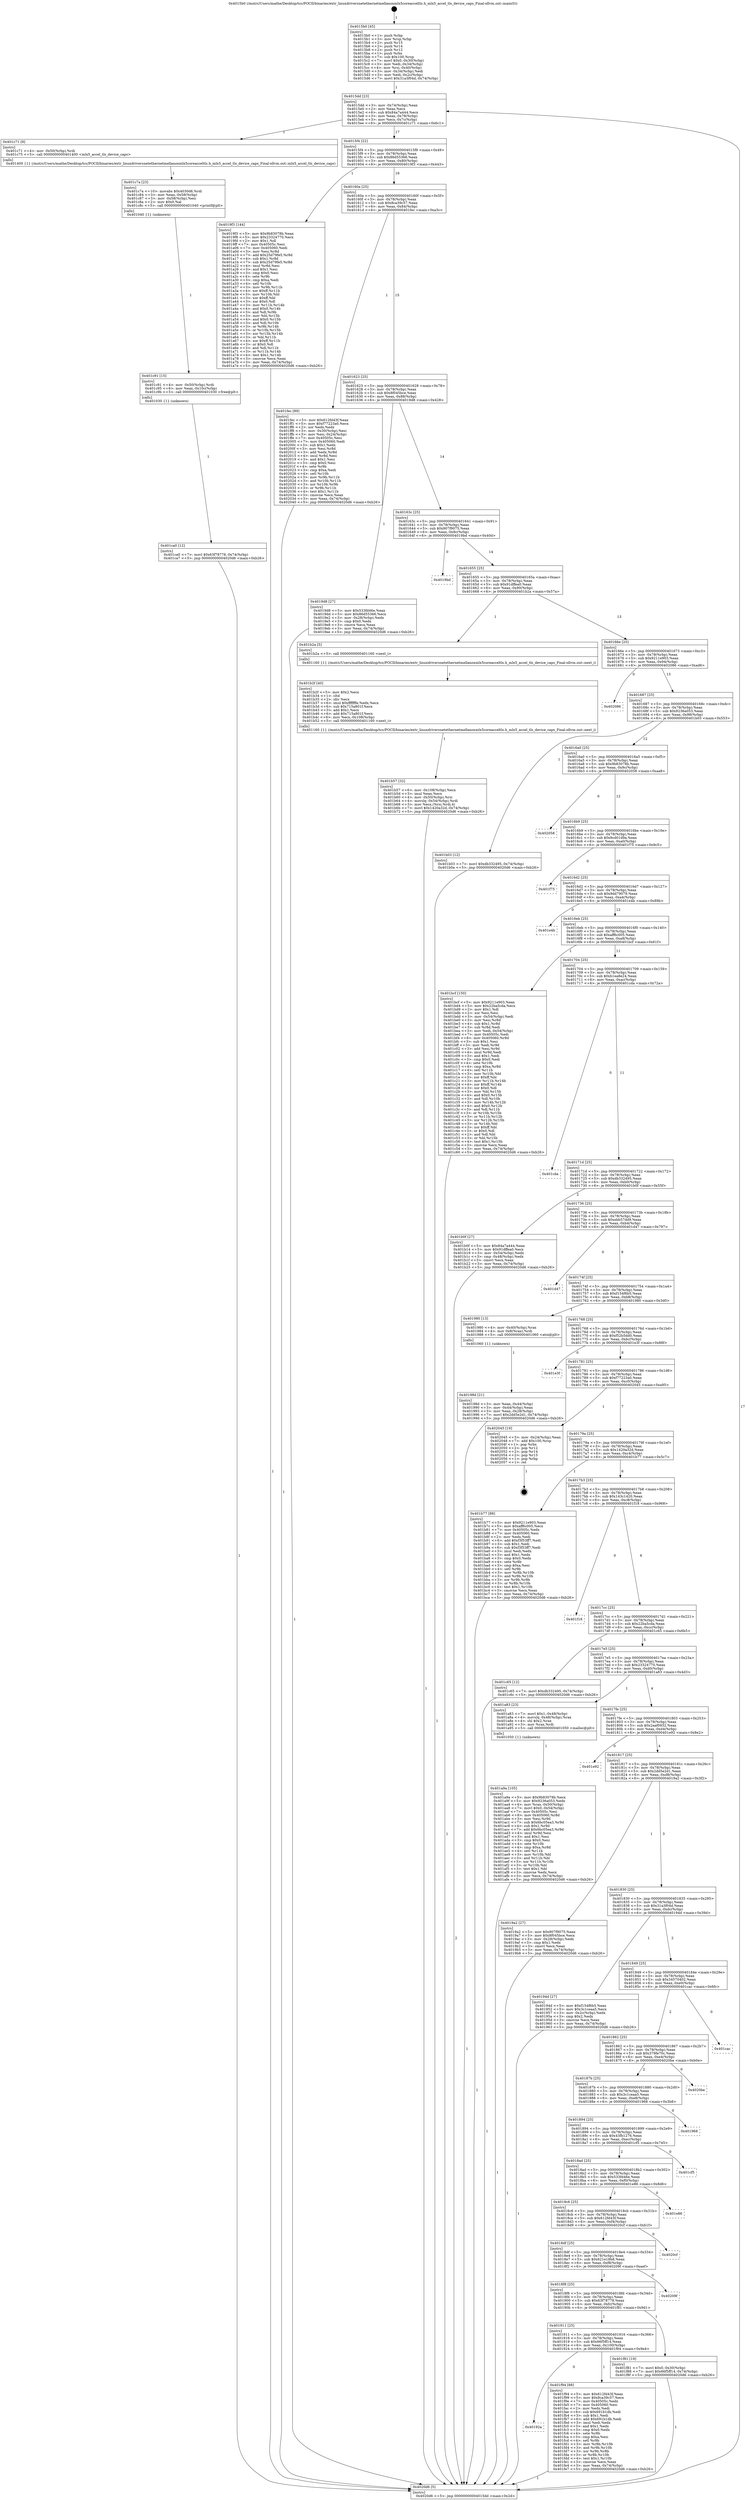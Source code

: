 digraph "0x4015b0" {
  label = "0x4015b0 (/mnt/c/Users/mathe/Desktop/tcc/POCII/binaries/extr_linuxdriversnetethernetmellanoxmlx5coreacceltls.h_mlx5_accel_tls_device_caps_Final-ollvm.out::main(0))"
  labelloc = "t"
  node[shape=record]

  Entry [label="",width=0.3,height=0.3,shape=circle,fillcolor=black,style=filled]
  "0x4015dd" [label="{
     0x4015dd [23]\l
     | [instrs]\l
     &nbsp;&nbsp;0x4015dd \<+3\>: mov -0x74(%rbp),%eax\l
     &nbsp;&nbsp;0x4015e0 \<+2\>: mov %eax,%ecx\l
     &nbsp;&nbsp;0x4015e2 \<+6\>: sub $0x84a7a444,%ecx\l
     &nbsp;&nbsp;0x4015e8 \<+3\>: mov %eax,-0x78(%rbp)\l
     &nbsp;&nbsp;0x4015eb \<+3\>: mov %ecx,-0x7c(%rbp)\l
     &nbsp;&nbsp;0x4015ee \<+6\>: je 0000000000401c71 \<main+0x6c1\>\l
  }"]
  "0x401c71" [label="{
     0x401c71 [9]\l
     | [instrs]\l
     &nbsp;&nbsp;0x401c71 \<+4\>: mov -0x50(%rbp),%rdi\l
     &nbsp;&nbsp;0x401c75 \<+5\>: call 0000000000401400 \<mlx5_accel_tls_device_caps\>\l
     | [calls]\l
     &nbsp;&nbsp;0x401400 \{1\} (/mnt/c/Users/mathe/Desktop/tcc/POCII/binaries/extr_linuxdriversnetethernetmellanoxmlx5coreacceltls.h_mlx5_accel_tls_device_caps_Final-ollvm.out::mlx5_accel_tls_device_caps)\l
  }"]
  "0x4015f4" [label="{
     0x4015f4 [22]\l
     | [instrs]\l
     &nbsp;&nbsp;0x4015f4 \<+5\>: jmp 00000000004015f9 \<main+0x49\>\l
     &nbsp;&nbsp;0x4015f9 \<+3\>: mov -0x78(%rbp),%eax\l
     &nbsp;&nbsp;0x4015fc \<+5\>: sub $0x86d55366,%eax\l
     &nbsp;&nbsp;0x401601 \<+3\>: mov %eax,-0x80(%rbp)\l
     &nbsp;&nbsp;0x401604 \<+6\>: je 00000000004019f3 \<main+0x443\>\l
  }"]
  Exit [label="",width=0.3,height=0.3,shape=circle,fillcolor=black,style=filled,peripheries=2]
  "0x4019f3" [label="{
     0x4019f3 [144]\l
     | [instrs]\l
     &nbsp;&nbsp;0x4019f3 \<+5\>: mov $0x9b83078b,%eax\l
     &nbsp;&nbsp;0x4019f8 \<+5\>: mov $0x23324770,%ecx\l
     &nbsp;&nbsp;0x4019fd \<+2\>: mov $0x1,%dl\l
     &nbsp;&nbsp;0x4019ff \<+7\>: mov 0x40505c,%esi\l
     &nbsp;&nbsp;0x401a06 \<+7\>: mov 0x405060,%edi\l
     &nbsp;&nbsp;0x401a0d \<+3\>: mov %esi,%r8d\l
     &nbsp;&nbsp;0x401a10 \<+7\>: add $0x25d79fe5,%r8d\l
     &nbsp;&nbsp;0x401a17 \<+4\>: sub $0x1,%r8d\l
     &nbsp;&nbsp;0x401a1b \<+7\>: sub $0x25d79fe5,%r8d\l
     &nbsp;&nbsp;0x401a22 \<+4\>: imul %r8d,%esi\l
     &nbsp;&nbsp;0x401a26 \<+3\>: and $0x1,%esi\l
     &nbsp;&nbsp;0x401a29 \<+3\>: cmp $0x0,%esi\l
     &nbsp;&nbsp;0x401a2c \<+4\>: sete %r9b\l
     &nbsp;&nbsp;0x401a30 \<+3\>: cmp $0xa,%edi\l
     &nbsp;&nbsp;0x401a33 \<+4\>: setl %r10b\l
     &nbsp;&nbsp;0x401a37 \<+3\>: mov %r9b,%r11b\l
     &nbsp;&nbsp;0x401a3a \<+4\>: xor $0xff,%r11b\l
     &nbsp;&nbsp;0x401a3e \<+3\>: mov %r10b,%bl\l
     &nbsp;&nbsp;0x401a41 \<+3\>: xor $0xff,%bl\l
     &nbsp;&nbsp;0x401a44 \<+3\>: xor $0x0,%dl\l
     &nbsp;&nbsp;0x401a47 \<+3\>: mov %r11b,%r14b\l
     &nbsp;&nbsp;0x401a4a \<+4\>: and $0x0,%r14b\l
     &nbsp;&nbsp;0x401a4e \<+3\>: and %dl,%r9b\l
     &nbsp;&nbsp;0x401a51 \<+3\>: mov %bl,%r15b\l
     &nbsp;&nbsp;0x401a54 \<+4\>: and $0x0,%r15b\l
     &nbsp;&nbsp;0x401a58 \<+3\>: and %dl,%r10b\l
     &nbsp;&nbsp;0x401a5b \<+3\>: or %r9b,%r14b\l
     &nbsp;&nbsp;0x401a5e \<+3\>: or %r10b,%r15b\l
     &nbsp;&nbsp;0x401a61 \<+3\>: xor %r15b,%r14b\l
     &nbsp;&nbsp;0x401a64 \<+3\>: or %bl,%r11b\l
     &nbsp;&nbsp;0x401a67 \<+4\>: xor $0xff,%r11b\l
     &nbsp;&nbsp;0x401a6b \<+3\>: or $0x0,%dl\l
     &nbsp;&nbsp;0x401a6e \<+3\>: and %dl,%r11b\l
     &nbsp;&nbsp;0x401a71 \<+3\>: or %r11b,%r14b\l
     &nbsp;&nbsp;0x401a74 \<+4\>: test $0x1,%r14b\l
     &nbsp;&nbsp;0x401a78 \<+3\>: cmovne %ecx,%eax\l
     &nbsp;&nbsp;0x401a7b \<+3\>: mov %eax,-0x74(%rbp)\l
     &nbsp;&nbsp;0x401a7e \<+5\>: jmp 00000000004020d6 \<main+0xb26\>\l
  }"]
  "0x40160a" [label="{
     0x40160a [25]\l
     | [instrs]\l
     &nbsp;&nbsp;0x40160a \<+5\>: jmp 000000000040160f \<main+0x5f\>\l
     &nbsp;&nbsp;0x40160f \<+3\>: mov -0x78(%rbp),%eax\l
     &nbsp;&nbsp;0x401612 \<+5\>: sub $0x8ca39c57,%eax\l
     &nbsp;&nbsp;0x401617 \<+6\>: mov %eax,-0x84(%rbp)\l
     &nbsp;&nbsp;0x40161d \<+6\>: je 0000000000401fec \<main+0xa3c\>\l
  }"]
  "0x40192a" [label="{
     0x40192a\l
  }", style=dashed]
  "0x401fec" [label="{
     0x401fec [89]\l
     | [instrs]\l
     &nbsp;&nbsp;0x401fec \<+5\>: mov $0x612fd43f,%eax\l
     &nbsp;&nbsp;0x401ff1 \<+5\>: mov $0xf77223a0,%ecx\l
     &nbsp;&nbsp;0x401ff6 \<+2\>: xor %edx,%edx\l
     &nbsp;&nbsp;0x401ff8 \<+3\>: mov -0x30(%rbp),%esi\l
     &nbsp;&nbsp;0x401ffb \<+3\>: mov %esi,-0x24(%rbp)\l
     &nbsp;&nbsp;0x401ffe \<+7\>: mov 0x40505c,%esi\l
     &nbsp;&nbsp;0x402005 \<+7\>: mov 0x405060,%edi\l
     &nbsp;&nbsp;0x40200c \<+3\>: sub $0x1,%edx\l
     &nbsp;&nbsp;0x40200f \<+3\>: mov %esi,%r8d\l
     &nbsp;&nbsp;0x402012 \<+3\>: add %edx,%r8d\l
     &nbsp;&nbsp;0x402015 \<+4\>: imul %r8d,%esi\l
     &nbsp;&nbsp;0x402019 \<+3\>: and $0x1,%esi\l
     &nbsp;&nbsp;0x40201c \<+3\>: cmp $0x0,%esi\l
     &nbsp;&nbsp;0x40201f \<+4\>: sete %r9b\l
     &nbsp;&nbsp;0x402023 \<+3\>: cmp $0xa,%edi\l
     &nbsp;&nbsp;0x402026 \<+4\>: setl %r10b\l
     &nbsp;&nbsp;0x40202a \<+3\>: mov %r9b,%r11b\l
     &nbsp;&nbsp;0x40202d \<+3\>: and %r10b,%r11b\l
     &nbsp;&nbsp;0x402030 \<+3\>: xor %r10b,%r9b\l
     &nbsp;&nbsp;0x402033 \<+3\>: or %r9b,%r11b\l
     &nbsp;&nbsp;0x402036 \<+4\>: test $0x1,%r11b\l
     &nbsp;&nbsp;0x40203a \<+3\>: cmovne %ecx,%eax\l
     &nbsp;&nbsp;0x40203d \<+3\>: mov %eax,-0x74(%rbp)\l
     &nbsp;&nbsp;0x402040 \<+5\>: jmp 00000000004020d6 \<main+0xb26\>\l
  }"]
  "0x401623" [label="{
     0x401623 [25]\l
     | [instrs]\l
     &nbsp;&nbsp;0x401623 \<+5\>: jmp 0000000000401628 \<main+0x78\>\l
     &nbsp;&nbsp;0x401628 \<+3\>: mov -0x78(%rbp),%eax\l
     &nbsp;&nbsp;0x40162b \<+5\>: sub $0x8f045bce,%eax\l
     &nbsp;&nbsp;0x401630 \<+6\>: mov %eax,-0x88(%rbp)\l
     &nbsp;&nbsp;0x401636 \<+6\>: je 00000000004019d8 \<main+0x428\>\l
  }"]
  "0x401f94" [label="{
     0x401f94 [88]\l
     | [instrs]\l
     &nbsp;&nbsp;0x401f94 \<+5\>: mov $0x612fd43f,%eax\l
     &nbsp;&nbsp;0x401f99 \<+5\>: mov $0x8ca39c57,%ecx\l
     &nbsp;&nbsp;0x401f9e \<+7\>: mov 0x40505c,%edx\l
     &nbsp;&nbsp;0x401fa5 \<+7\>: mov 0x405060,%esi\l
     &nbsp;&nbsp;0x401fac \<+2\>: mov %edx,%edi\l
     &nbsp;&nbsp;0x401fae \<+6\>: sub $0x691b1db,%edi\l
     &nbsp;&nbsp;0x401fb4 \<+3\>: sub $0x1,%edi\l
     &nbsp;&nbsp;0x401fb7 \<+6\>: add $0x691b1db,%edi\l
     &nbsp;&nbsp;0x401fbd \<+3\>: imul %edi,%edx\l
     &nbsp;&nbsp;0x401fc0 \<+3\>: and $0x1,%edx\l
     &nbsp;&nbsp;0x401fc3 \<+3\>: cmp $0x0,%edx\l
     &nbsp;&nbsp;0x401fc6 \<+4\>: sete %r8b\l
     &nbsp;&nbsp;0x401fca \<+3\>: cmp $0xa,%esi\l
     &nbsp;&nbsp;0x401fcd \<+4\>: setl %r9b\l
     &nbsp;&nbsp;0x401fd1 \<+3\>: mov %r8b,%r10b\l
     &nbsp;&nbsp;0x401fd4 \<+3\>: and %r9b,%r10b\l
     &nbsp;&nbsp;0x401fd7 \<+3\>: xor %r9b,%r8b\l
     &nbsp;&nbsp;0x401fda \<+3\>: or %r8b,%r10b\l
     &nbsp;&nbsp;0x401fdd \<+4\>: test $0x1,%r10b\l
     &nbsp;&nbsp;0x401fe1 \<+3\>: cmovne %ecx,%eax\l
     &nbsp;&nbsp;0x401fe4 \<+3\>: mov %eax,-0x74(%rbp)\l
     &nbsp;&nbsp;0x401fe7 \<+5\>: jmp 00000000004020d6 \<main+0xb26\>\l
  }"]
  "0x4019d8" [label="{
     0x4019d8 [27]\l
     | [instrs]\l
     &nbsp;&nbsp;0x4019d8 \<+5\>: mov $0x533fd46e,%eax\l
     &nbsp;&nbsp;0x4019dd \<+5\>: mov $0x86d55366,%ecx\l
     &nbsp;&nbsp;0x4019e2 \<+3\>: mov -0x28(%rbp),%edx\l
     &nbsp;&nbsp;0x4019e5 \<+3\>: cmp $0x0,%edx\l
     &nbsp;&nbsp;0x4019e8 \<+3\>: cmove %ecx,%eax\l
     &nbsp;&nbsp;0x4019eb \<+3\>: mov %eax,-0x74(%rbp)\l
     &nbsp;&nbsp;0x4019ee \<+5\>: jmp 00000000004020d6 \<main+0xb26\>\l
  }"]
  "0x40163c" [label="{
     0x40163c [25]\l
     | [instrs]\l
     &nbsp;&nbsp;0x40163c \<+5\>: jmp 0000000000401641 \<main+0x91\>\l
     &nbsp;&nbsp;0x401641 \<+3\>: mov -0x78(%rbp),%eax\l
     &nbsp;&nbsp;0x401644 \<+5\>: sub $0x907f9075,%eax\l
     &nbsp;&nbsp;0x401649 \<+6\>: mov %eax,-0x8c(%rbp)\l
     &nbsp;&nbsp;0x40164f \<+6\>: je 00000000004019bd \<main+0x40d\>\l
  }"]
  "0x401911" [label="{
     0x401911 [25]\l
     | [instrs]\l
     &nbsp;&nbsp;0x401911 \<+5\>: jmp 0000000000401916 \<main+0x366\>\l
     &nbsp;&nbsp;0x401916 \<+3\>: mov -0x78(%rbp),%eax\l
     &nbsp;&nbsp;0x401919 \<+5\>: sub $0x66f5ff14,%eax\l
     &nbsp;&nbsp;0x40191e \<+6\>: mov %eax,-0x100(%rbp)\l
     &nbsp;&nbsp;0x401924 \<+6\>: je 0000000000401f94 \<main+0x9e4\>\l
  }"]
  "0x4019bd" [label="{
     0x4019bd\l
  }", style=dashed]
  "0x401655" [label="{
     0x401655 [25]\l
     | [instrs]\l
     &nbsp;&nbsp;0x401655 \<+5\>: jmp 000000000040165a \<main+0xaa\>\l
     &nbsp;&nbsp;0x40165a \<+3\>: mov -0x78(%rbp),%eax\l
     &nbsp;&nbsp;0x40165d \<+5\>: sub $0x91dffea0,%eax\l
     &nbsp;&nbsp;0x401662 \<+6\>: mov %eax,-0x90(%rbp)\l
     &nbsp;&nbsp;0x401668 \<+6\>: je 0000000000401b2a \<main+0x57a\>\l
  }"]
  "0x401f81" [label="{
     0x401f81 [19]\l
     | [instrs]\l
     &nbsp;&nbsp;0x401f81 \<+7\>: movl $0x0,-0x30(%rbp)\l
     &nbsp;&nbsp;0x401f88 \<+7\>: movl $0x66f5ff14,-0x74(%rbp)\l
     &nbsp;&nbsp;0x401f8f \<+5\>: jmp 00000000004020d6 \<main+0xb26\>\l
  }"]
  "0x401b2a" [label="{
     0x401b2a [5]\l
     | [instrs]\l
     &nbsp;&nbsp;0x401b2a \<+5\>: call 0000000000401160 \<next_i\>\l
     | [calls]\l
     &nbsp;&nbsp;0x401160 \{1\} (/mnt/c/Users/mathe/Desktop/tcc/POCII/binaries/extr_linuxdriversnetethernetmellanoxmlx5coreacceltls.h_mlx5_accel_tls_device_caps_Final-ollvm.out::next_i)\l
  }"]
  "0x40166e" [label="{
     0x40166e [25]\l
     | [instrs]\l
     &nbsp;&nbsp;0x40166e \<+5\>: jmp 0000000000401673 \<main+0xc3\>\l
     &nbsp;&nbsp;0x401673 \<+3\>: mov -0x78(%rbp),%eax\l
     &nbsp;&nbsp;0x401676 \<+5\>: sub $0x9211e903,%eax\l
     &nbsp;&nbsp;0x40167b \<+6\>: mov %eax,-0x94(%rbp)\l
     &nbsp;&nbsp;0x401681 \<+6\>: je 0000000000402086 \<main+0xad6\>\l
  }"]
  "0x4018f8" [label="{
     0x4018f8 [25]\l
     | [instrs]\l
     &nbsp;&nbsp;0x4018f8 \<+5\>: jmp 00000000004018fd \<main+0x34d\>\l
     &nbsp;&nbsp;0x4018fd \<+3\>: mov -0x78(%rbp),%eax\l
     &nbsp;&nbsp;0x401900 \<+5\>: sub $0x63f78778,%eax\l
     &nbsp;&nbsp;0x401905 \<+6\>: mov %eax,-0xfc(%rbp)\l
     &nbsp;&nbsp;0x40190b \<+6\>: je 0000000000401f81 \<main+0x9d1\>\l
  }"]
  "0x402086" [label="{
     0x402086\l
  }", style=dashed]
  "0x401687" [label="{
     0x401687 [25]\l
     | [instrs]\l
     &nbsp;&nbsp;0x401687 \<+5\>: jmp 000000000040168c \<main+0xdc\>\l
     &nbsp;&nbsp;0x40168c \<+3\>: mov -0x78(%rbp),%eax\l
     &nbsp;&nbsp;0x40168f \<+5\>: sub $0x9236a053,%eax\l
     &nbsp;&nbsp;0x401694 \<+6\>: mov %eax,-0x98(%rbp)\l
     &nbsp;&nbsp;0x40169a \<+6\>: je 0000000000401b03 \<main+0x553\>\l
  }"]
  "0x40209f" [label="{
     0x40209f\l
  }", style=dashed]
  "0x401b03" [label="{
     0x401b03 [12]\l
     | [instrs]\l
     &nbsp;&nbsp;0x401b03 \<+7\>: movl $0xdb332495,-0x74(%rbp)\l
     &nbsp;&nbsp;0x401b0a \<+5\>: jmp 00000000004020d6 \<main+0xb26\>\l
  }"]
  "0x4016a0" [label="{
     0x4016a0 [25]\l
     | [instrs]\l
     &nbsp;&nbsp;0x4016a0 \<+5\>: jmp 00000000004016a5 \<main+0xf5\>\l
     &nbsp;&nbsp;0x4016a5 \<+3\>: mov -0x78(%rbp),%eax\l
     &nbsp;&nbsp;0x4016a8 \<+5\>: sub $0x9b83078b,%eax\l
     &nbsp;&nbsp;0x4016ad \<+6\>: mov %eax,-0x9c(%rbp)\l
     &nbsp;&nbsp;0x4016b3 \<+6\>: je 0000000000402058 \<main+0xaa8\>\l
  }"]
  "0x4018df" [label="{
     0x4018df [25]\l
     | [instrs]\l
     &nbsp;&nbsp;0x4018df \<+5\>: jmp 00000000004018e4 \<main+0x334\>\l
     &nbsp;&nbsp;0x4018e4 \<+3\>: mov -0x78(%rbp),%eax\l
     &nbsp;&nbsp;0x4018e7 \<+5\>: sub $0x621e18b8,%eax\l
     &nbsp;&nbsp;0x4018ec \<+6\>: mov %eax,-0xf8(%rbp)\l
     &nbsp;&nbsp;0x4018f2 \<+6\>: je 000000000040209f \<main+0xaef\>\l
  }"]
  "0x402058" [label="{
     0x402058\l
  }", style=dashed]
  "0x4016b9" [label="{
     0x4016b9 [25]\l
     | [instrs]\l
     &nbsp;&nbsp;0x4016b9 \<+5\>: jmp 00000000004016be \<main+0x10e\>\l
     &nbsp;&nbsp;0x4016be \<+3\>: mov -0x78(%rbp),%eax\l
     &nbsp;&nbsp;0x4016c1 \<+5\>: sub $0x9cd01d9a,%eax\l
     &nbsp;&nbsp;0x4016c6 \<+6\>: mov %eax,-0xa0(%rbp)\l
     &nbsp;&nbsp;0x4016cc \<+6\>: je 0000000000401f75 \<main+0x9c5\>\l
  }"]
  "0x4020cf" [label="{
     0x4020cf\l
  }", style=dashed]
  "0x401f75" [label="{
     0x401f75\l
  }", style=dashed]
  "0x4016d2" [label="{
     0x4016d2 [25]\l
     | [instrs]\l
     &nbsp;&nbsp;0x4016d2 \<+5\>: jmp 00000000004016d7 \<main+0x127\>\l
     &nbsp;&nbsp;0x4016d7 \<+3\>: mov -0x78(%rbp),%eax\l
     &nbsp;&nbsp;0x4016da \<+5\>: sub $0x9dd79079,%eax\l
     &nbsp;&nbsp;0x4016df \<+6\>: mov %eax,-0xa4(%rbp)\l
     &nbsp;&nbsp;0x4016e5 \<+6\>: je 0000000000401e4b \<main+0x89b\>\l
  }"]
  "0x4018c6" [label="{
     0x4018c6 [25]\l
     | [instrs]\l
     &nbsp;&nbsp;0x4018c6 \<+5\>: jmp 00000000004018cb \<main+0x31b\>\l
     &nbsp;&nbsp;0x4018cb \<+3\>: mov -0x78(%rbp),%eax\l
     &nbsp;&nbsp;0x4018ce \<+5\>: sub $0x612fd43f,%eax\l
     &nbsp;&nbsp;0x4018d3 \<+6\>: mov %eax,-0xf4(%rbp)\l
     &nbsp;&nbsp;0x4018d9 \<+6\>: je 00000000004020cf \<main+0xb1f\>\l
  }"]
  "0x401e4b" [label="{
     0x401e4b\l
  }", style=dashed]
  "0x4016eb" [label="{
     0x4016eb [25]\l
     | [instrs]\l
     &nbsp;&nbsp;0x4016eb \<+5\>: jmp 00000000004016f0 \<main+0x140\>\l
     &nbsp;&nbsp;0x4016f0 \<+3\>: mov -0x78(%rbp),%eax\l
     &nbsp;&nbsp;0x4016f3 \<+5\>: sub $0xaff6c005,%eax\l
     &nbsp;&nbsp;0x4016f8 \<+6\>: mov %eax,-0xa8(%rbp)\l
     &nbsp;&nbsp;0x4016fe \<+6\>: je 0000000000401bcf \<main+0x61f\>\l
  }"]
  "0x401e86" [label="{
     0x401e86\l
  }", style=dashed]
  "0x401bcf" [label="{
     0x401bcf [150]\l
     | [instrs]\l
     &nbsp;&nbsp;0x401bcf \<+5\>: mov $0x9211e903,%eax\l
     &nbsp;&nbsp;0x401bd4 \<+5\>: mov $0x22ba5cda,%ecx\l
     &nbsp;&nbsp;0x401bd9 \<+2\>: mov $0x1,%dl\l
     &nbsp;&nbsp;0x401bdb \<+2\>: xor %esi,%esi\l
     &nbsp;&nbsp;0x401bdd \<+3\>: mov -0x54(%rbp),%edi\l
     &nbsp;&nbsp;0x401be0 \<+3\>: mov %esi,%r8d\l
     &nbsp;&nbsp;0x401be3 \<+4\>: sub $0x1,%r8d\l
     &nbsp;&nbsp;0x401be7 \<+3\>: sub %r8d,%edi\l
     &nbsp;&nbsp;0x401bea \<+3\>: mov %edi,-0x54(%rbp)\l
     &nbsp;&nbsp;0x401bed \<+7\>: mov 0x40505c,%edi\l
     &nbsp;&nbsp;0x401bf4 \<+8\>: mov 0x405060,%r8d\l
     &nbsp;&nbsp;0x401bfc \<+3\>: sub $0x1,%esi\l
     &nbsp;&nbsp;0x401bff \<+3\>: mov %edi,%r9d\l
     &nbsp;&nbsp;0x401c02 \<+3\>: add %esi,%r9d\l
     &nbsp;&nbsp;0x401c05 \<+4\>: imul %r9d,%edi\l
     &nbsp;&nbsp;0x401c09 \<+3\>: and $0x1,%edi\l
     &nbsp;&nbsp;0x401c0c \<+3\>: cmp $0x0,%edi\l
     &nbsp;&nbsp;0x401c0f \<+4\>: sete %r10b\l
     &nbsp;&nbsp;0x401c13 \<+4\>: cmp $0xa,%r8d\l
     &nbsp;&nbsp;0x401c17 \<+4\>: setl %r11b\l
     &nbsp;&nbsp;0x401c1b \<+3\>: mov %r10b,%bl\l
     &nbsp;&nbsp;0x401c1e \<+3\>: xor $0xff,%bl\l
     &nbsp;&nbsp;0x401c21 \<+3\>: mov %r11b,%r14b\l
     &nbsp;&nbsp;0x401c24 \<+4\>: xor $0xff,%r14b\l
     &nbsp;&nbsp;0x401c28 \<+3\>: xor $0x0,%dl\l
     &nbsp;&nbsp;0x401c2b \<+3\>: mov %bl,%r15b\l
     &nbsp;&nbsp;0x401c2e \<+4\>: and $0x0,%r15b\l
     &nbsp;&nbsp;0x401c32 \<+3\>: and %dl,%r10b\l
     &nbsp;&nbsp;0x401c35 \<+3\>: mov %r14b,%r12b\l
     &nbsp;&nbsp;0x401c38 \<+4\>: and $0x0,%r12b\l
     &nbsp;&nbsp;0x401c3c \<+3\>: and %dl,%r11b\l
     &nbsp;&nbsp;0x401c3f \<+3\>: or %r10b,%r15b\l
     &nbsp;&nbsp;0x401c42 \<+3\>: or %r11b,%r12b\l
     &nbsp;&nbsp;0x401c45 \<+3\>: xor %r12b,%r15b\l
     &nbsp;&nbsp;0x401c48 \<+3\>: or %r14b,%bl\l
     &nbsp;&nbsp;0x401c4b \<+3\>: xor $0xff,%bl\l
     &nbsp;&nbsp;0x401c4e \<+3\>: or $0x0,%dl\l
     &nbsp;&nbsp;0x401c51 \<+2\>: and %dl,%bl\l
     &nbsp;&nbsp;0x401c53 \<+3\>: or %bl,%r15b\l
     &nbsp;&nbsp;0x401c56 \<+4\>: test $0x1,%r15b\l
     &nbsp;&nbsp;0x401c5a \<+3\>: cmovne %ecx,%eax\l
     &nbsp;&nbsp;0x401c5d \<+3\>: mov %eax,-0x74(%rbp)\l
     &nbsp;&nbsp;0x401c60 \<+5\>: jmp 00000000004020d6 \<main+0xb26\>\l
  }"]
  "0x401704" [label="{
     0x401704 [25]\l
     | [instrs]\l
     &nbsp;&nbsp;0x401704 \<+5\>: jmp 0000000000401709 \<main+0x159\>\l
     &nbsp;&nbsp;0x401709 \<+3\>: mov -0x78(%rbp),%eax\l
     &nbsp;&nbsp;0x40170c \<+5\>: sub $0xb1ea8e24,%eax\l
     &nbsp;&nbsp;0x401711 \<+6\>: mov %eax,-0xac(%rbp)\l
     &nbsp;&nbsp;0x401717 \<+6\>: je 0000000000401cda \<main+0x72a\>\l
  }"]
  "0x4018ad" [label="{
     0x4018ad [25]\l
     | [instrs]\l
     &nbsp;&nbsp;0x4018ad \<+5\>: jmp 00000000004018b2 \<main+0x302\>\l
     &nbsp;&nbsp;0x4018b2 \<+3\>: mov -0x78(%rbp),%eax\l
     &nbsp;&nbsp;0x4018b5 \<+5\>: sub $0x533fd46e,%eax\l
     &nbsp;&nbsp;0x4018ba \<+6\>: mov %eax,-0xf0(%rbp)\l
     &nbsp;&nbsp;0x4018c0 \<+6\>: je 0000000000401e86 \<main+0x8d6\>\l
  }"]
  "0x401cda" [label="{
     0x401cda\l
  }", style=dashed]
  "0x40171d" [label="{
     0x40171d [25]\l
     | [instrs]\l
     &nbsp;&nbsp;0x40171d \<+5\>: jmp 0000000000401722 \<main+0x172\>\l
     &nbsp;&nbsp;0x401722 \<+3\>: mov -0x78(%rbp),%eax\l
     &nbsp;&nbsp;0x401725 \<+5\>: sub $0xdb332495,%eax\l
     &nbsp;&nbsp;0x40172a \<+6\>: mov %eax,-0xb0(%rbp)\l
     &nbsp;&nbsp;0x401730 \<+6\>: je 0000000000401b0f \<main+0x55f\>\l
  }"]
  "0x401cf5" [label="{
     0x401cf5\l
  }", style=dashed]
  "0x401b0f" [label="{
     0x401b0f [27]\l
     | [instrs]\l
     &nbsp;&nbsp;0x401b0f \<+5\>: mov $0x84a7a444,%eax\l
     &nbsp;&nbsp;0x401b14 \<+5\>: mov $0x91dffea0,%ecx\l
     &nbsp;&nbsp;0x401b19 \<+3\>: mov -0x54(%rbp),%edx\l
     &nbsp;&nbsp;0x401b1c \<+3\>: cmp -0x48(%rbp),%edx\l
     &nbsp;&nbsp;0x401b1f \<+3\>: cmovl %ecx,%eax\l
     &nbsp;&nbsp;0x401b22 \<+3\>: mov %eax,-0x74(%rbp)\l
     &nbsp;&nbsp;0x401b25 \<+5\>: jmp 00000000004020d6 \<main+0xb26\>\l
  }"]
  "0x401736" [label="{
     0x401736 [25]\l
     | [instrs]\l
     &nbsp;&nbsp;0x401736 \<+5\>: jmp 000000000040173b \<main+0x18b\>\l
     &nbsp;&nbsp;0x40173b \<+3\>: mov -0x78(%rbp),%eax\l
     &nbsp;&nbsp;0x40173e \<+5\>: sub $0xebb57dd9,%eax\l
     &nbsp;&nbsp;0x401743 \<+6\>: mov %eax,-0xb4(%rbp)\l
     &nbsp;&nbsp;0x401749 \<+6\>: je 0000000000401d47 \<main+0x797\>\l
  }"]
  "0x401894" [label="{
     0x401894 [25]\l
     | [instrs]\l
     &nbsp;&nbsp;0x401894 \<+5\>: jmp 0000000000401899 \<main+0x2e9\>\l
     &nbsp;&nbsp;0x401899 \<+3\>: mov -0x78(%rbp),%eax\l
     &nbsp;&nbsp;0x40189c \<+5\>: sub $0x43fb1276,%eax\l
     &nbsp;&nbsp;0x4018a1 \<+6\>: mov %eax,-0xec(%rbp)\l
     &nbsp;&nbsp;0x4018a7 \<+6\>: je 0000000000401cf5 \<main+0x745\>\l
  }"]
  "0x401d47" [label="{
     0x401d47\l
  }", style=dashed]
  "0x40174f" [label="{
     0x40174f [25]\l
     | [instrs]\l
     &nbsp;&nbsp;0x40174f \<+5\>: jmp 0000000000401754 \<main+0x1a4\>\l
     &nbsp;&nbsp;0x401754 \<+3\>: mov -0x78(%rbp),%eax\l
     &nbsp;&nbsp;0x401757 \<+5\>: sub $0xf154f6b5,%eax\l
     &nbsp;&nbsp;0x40175c \<+6\>: mov %eax,-0xb8(%rbp)\l
     &nbsp;&nbsp;0x401762 \<+6\>: je 0000000000401980 \<main+0x3d0\>\l
  }"]
  "0x401968" [label="{
     0x401968\l
  }", style=dashed]
  "0x401980" [label="{
     0x401980 [13]\l
     | [instrs]\l
     &nbsp;&nbsp;0x401980 \<+4\>: mov -0x40(%rbp),%rax\l
     &nbsp;&nbsp;0x401984 \<+4\>: mov 0x8(%rax),%rdi\l
     &nbsp;&nbsp;0x401988 \<+5\>: call 0000000000401060 \<atoi@plt\>\l
     | [calls]\l
     &nbsp;&nbsp;0x401060 \{1\} (unknown)\l
  }"]
  "0x401768" [label="{
     0x401768 [25]\l
     | [instrs]\l
     &nbsp;&nbsp;0x401768 \<+5\>: jmp 000000000040176d \<main+0x1bd\>\l
     &nbsp;&nbsp;0x40176d \<+3\>: mov -0x78(%rbp),%eax\l
     &nbsp;&nbsp;0x401770 \<+5\>: sub $0xf52b5dd0,%eax\l
     &nbsp;&nbsp;0x401775 \<+6\>: mov %eax,-0xbc(%rbp)\l
     &nbsp;&nbsp;0x40177b \<+6\>: je 0000000000401e3f \<main+0x88f\>\l
  }"]
  "0x40187b" [label="{
     0x40187b [25]\l
     | [instrs]\l
     &nbsp;&nbsp;0x40187b \<+5\>: jmp 0000000000401880 \<main+0x2d0\>\l
     &nbsp;&nbsp;0x401880 \<+3\>: mov -0x78(%rbp),%eax\l
     &nbsp;&nbsp;0x401883 \<+5\>: sub $0x3c1ceaa5,%eax\l
     &nbsp;&nbsp;0x401888 \<+6\>: mov %eax,-0xe8(%rbp)\l
     &nbsp;&nbsp;0x40188e \<+6\>: je 0000000000401968 \<main+0x3b8\>\l
  }"]
  "0x401e3f" [label="{
     0x401e3f\l
  }", style=dashed]
  "0x401781" [label="{
     0x401781 [25]\l
     | [instrs]\l
     &nbsp;&nbsp;0x401781 \<+5\>: jmp 0000000000401786 \<main+0x1d6\>\l
     &nbsp;&nbsp;0x401786 \<+3\>: mov -0x78(%rbp),%eax\l
     &nbsp;&nbsp;0x401789 \<+5\>: sub $0xf77223a0,%eax\l
     &nbsp;&nbsp;0x40178e \<+6\>: mov %eax,-0xc0(%rbp)\l
     &nbsp;&nbsp;0x401794 \<+6\>: je 0000000000402045 \<main+0xa95\>\l
  }"]
  "0x4020be" [label="{
     0x4020be\l
  }", style=dashed]
  "0x402045" [label="{
     0x402045 [19]\l
     | [instrs]\l
     &nbsp;&nbsp;0x402045 \<+3\>: mov -0x24(%rbp),%eax\l
     &nbsp;&nbsp;0x402048 \<+7\>: add $0x100,%rsp\l
     &nbsp;&nbsp;0x40204f \<+1\>: pop %rbx\l
     &nbsp;&nbsp;0x402050 \<+2\>: pop %r12\l
     &nbsp;&nbsp;0x402052 \<+2\>: pop %r14\l
     &nbsp;&nbsp;0x402054 \<+2\>: pop %r15\l
     &nbsp;&nbsp;0x402056 \<+1\>: pop %rbp\l
     &nbsp;&nbsp;0x402057 \<+1\>: ret\l
  }"]
  "0x40179a" [label="{
     0x40179a [25]\l
     | [instrs]\l
     &nbsp;&nbsp;0x40179a \<+5\>: jmp 000000000040179f \<main+0x1ef\>\l
     &nbsp;&nbsp;0x40179f \<+3\>: mov -0x78(%rbp),%eax\l
     &nbsp;&nbsp;0x4017a2 \<+5\>: sub $0x1420a32d,%eax\l
     &nbsp;&nbsp;0x4017a7 \<+6\>: mov %eax,-0xc4(%rbp)\l
     &nbsp;&nbsp;0x4017ad \<+6\>: je 0000000000401b77 \<main+0x5c7\>\l
  }"]
  "0x401862" [label="{
     0x401862 [25]\l
     | [instrs]\l
     &nbsp;&nbsp;0x401862 \<+5\>: jmp 0000000000401867 \<main+0x2b7\>\l
     &nbsp;&nbsp;0x401867 \<+3\>: mov -0x78(%rbp),%eax\l
     &nbsp;&nbsp;0x40186a \<+5\>: sub $0x379fe70c,%eax\l
     &nbsp;&nbsp;0x40186f \<+6\>: mov %eax,-0xe4(%rbp)\l
     &nbsp;&nbsp;0x401875 \<+6\>: je 00000000004020be \<main+0xb0e\>\l
  }"]
  "0x401b77" [label="{
     0x401b77 [88]\l
     | [instrs]\l
     &nbsp;&nbsp;0x401b77 \<+5\>: mov $0x9211e903,%eax\l
     &nbsp;&nbsp;0x401b7c \<+5\>: mov $0xaff6c005,%ecx\l
     &nbsp;&nbsp;0x401b81 \<+7\>: mov 0x40505c,%edx\l
     &nbsp;&nbsp;0x401b88 \<+7\>: mov 0x405060,%esi\l
     &nbsp;&nbsp;0x401b8f \<+2\>: mov %edx,%edi\l
     &nbsp;&nbsp;0x401b91 \<+6\>: add $0xf3f53ff7,%edi\l
     &nbsp;&nbsp;0x401b97 \<+3\>: sub $0x1,%edi\l
     &nbsp;&nbsp;0x401b9a \<+6\>: sub $0xf3f53ff7,%edi\l
     &nbsp;&nbsp;0x401ba0 \<+3\>: imul %edi,%edx\l
     &nbsp;&nbsp;0x401ba3 \<+3\>: and $0x1,%edx\l
     &nbsp;&nbsp;0x401ba6 \<+3\>: cmp $0x0,%edx\l
     &nbsp;&nbsp;0x401ba9 \<+4\>: sete %r8b\l
     &nbsp;&nbsp;0x401bad \<+3\>: cmp $0xa,%esi\l
     &nbsp;&nbsp;0x401bb0 \<+4\>: setl %r9b\l
     &nbsp;&nbsp;0x401bb4 \<+3\>: mov %r8b,%r10b\l
     &nbsp;&nbsp;0x401bb7 \<+3\>: and %r9b,%r10b\l
     &nbsp;&nbsp;0x401bba \<+3\>: xor %r9b,%r8b\l
     &nbsp;&nbsp;0x401bbd \<+3\>: or %r8b,%r10b\l
     &nbsp;&nbsp;0x401bc0 \<+4\>: test $0x1,%r10b\l
     &nbsp;&nbsp;0x401bc4 \<+3\>: cmovne %ecx,%eax\l
     &nbsp;&nbsp;0x401bc7 \<+3\>: mov %eax,-0x74(%rbp)\l
     &nbsp;&nbsp;0x401bca \<+5\>: jmp 00000000004020d6 \<main+0xb26\>\l
  }"]
  "0x4017b3" [label="{
     0x4017b3 [25]\l
     | [instrs]\l
     &nbsp;&nbsp;0x4017b3 \<+5\>: jmp 00000000004017b8 \<main+0x208\>\l
     &nbsp;&nbsp;0x4017b8 \<+3\>: mov -0x78(%rbp),%eax\l
     &nbsp;&nbsp;0x4017bb \<+5\>: sub $0x143c1420,%eax\l
     &nbsp;&nbsp;0x4017c0 \<+6\>: mov %eax,-0xc8(%rbp)\l
     &nbsp;&nbsp;0x4017c6 \<+6\>: je 0000000000401f18 \<main+0x968\>\l
  }"]
  "0x401cac" [label="{
     0x401cac\l
  }", style=dashed]
  "0x401f18" [label="{
     0x401f18\l
  }", style=dashed]
  "0x4017cc" [label="{
     0x4017cc [25]\l
     | [instrs]\l
     &nbsp;&nbsp;0x4017cc \<+5\>: jmp 00000000004017d1 \<main+0x221\>\l
     &nbsp;&nbsp;0x4017d1 \<+3\>: mov -0x78(%rbp),%eax\l
     &nbsp;&nbsp;0x4017d4 \<+5\>: sub $0x22ba5cda,%eax\l
     &nbsp;&nbsp;0x4017d9 \<+6\>: mov %eax,-0xcc(%rbp)\l
     &nbsp;&nbsp;0x4017df \<+6\>: je 0000000000401c65 \<main+0x6b5\>\l
  }"]
  "0x401ca0" [label="{
     0x401ca0 [12]\l
     | [instrs]\l
     &nbsp;&nbsp;0x401ca0 \<+7\>: movl $0x63f78778,-0x74(%rbp)\l
     &nbsp;&nbsp;0x401ca7 \<+5\>: jmp 00000000004020d6 \<main+0xb26\>\l
  }"]
  "0x401c65" [label="{
     0x401c65 [12]\l
     | [instrs]\l
     &nbsp;&nbsp;0x401c65 \<+7\>: movl $0xdb332495,-0x74(%rbp)\l
     &nbsp;&nbsp;0x401c6c \<+5\>: jmp 00000000004020d6 \<main+0xb26\>\l
  }"]
  "0x4017e5" [label="{
     0x4017e5 [25]\l
     | [instrs]\l
     &nbsp;&nbsp;0x4017e5 \<+5\>: jmp 00000000004017ea \<main+0x23a\>\l
     &nbsp;&nbsp;0x4017ea \<+3\>: mov -0x78(%rbp),%eax\l
     &nbsp;&nbsp;0x4017ed \<+5\>: sub $0x23324770,%eax\l
     &nbsp;&nbsp;0x4017f2 \<+6\>: mov %eax,-0xd0(%rbp)\l
     &nbsp;&nbsp;0x4017f8 \<+6\>: je 0000000000401a83 \<main+0x4d3\>\l
  }"]
  "0x401c91" [label="{
     0x401c91 [15]\l
     | [instrs]\l
     &nbsp;&nbsp;0x401c91 \<+4\>: mov -0x50(%rbp),%rdi\l
     &nbsp;&nbsp;0x401c95 \<+6\>: mov %eax,-0x10c(%rbp)\l
     &nbsp;&nbsp;0x401c9b \<+5\>: call 0000000000401030 \<free@plt\>\l
     | [calls]\l
     &nbsp;&nbsp;0x401030 \{1\} (unknown)\l
  }"]
  "0x401a83" [label="{
     0x401a83 [23]\l
     | [instrs]\l
     &nbsp;&nbsp;0x401a83 \<+7\>: movl $0x1,-0x48(%rbp)\l
     &nbsp;&nbsp;0x401a8a \<+4\>: movslq -0x48(%rbp),%rax\l
     &nbsp;&nbsp;0x401a8e \<+4\>: shl $0x2,%rax\l
     &nbsp;&nbsp;0x401a92 \<+3\>: mov %rax,%rdi\l
     &nbsp;&nbsp;0x401a95 \<+5\>: call 0000000000401050 \<malloc@plt\>\l
     | [calls]\l
     &nbsp;&nbsp;0x401050 \{1\} (unknown)\l
  }"]
  "0x4017fe" [label="{
     0x4017fe [25]\l
     | [instrs]\l
     &nbsp;&nbsp;0x4017fe \<+5\>: jmp 0000000000401803 \<main+0x253\>\l
     &nbsp;&nbsp;0x401803 \<+3\>: mov -0x78(%rbp),%eax\l
     &nbsp;&nbsp;0x401806 \<+5\>: sub $0x2aaf0932,%eax\l
     &nbsp;&nbsp;0x40180b \<+6\>: mov %eax,-0xd4(%rbp)\l
     &nbsp;&nbsp;0x401811 \<+6\>: je 0000000000401e92 \<main+0x8e2\>\l
  }"]
  "0x401c7a" [label="{
     0x401c7a [23]\l
     | [instrs]\l
     &nbsp;&nbsp;0x401c7a \<+10\>: movabs $0x4030d6,%rdi\l
     &nbsp;&nbsp;0x401c84 \<+3\>: mov %eax,-0x58(%rbp)\l
     &nbsp;&nbsp;0x401c87 \<+3\>: mov -0x58(%rbp),%esi\l
     &nbsp;&nbsp;0x401c8a \<+2\>: mov $0x0,%al\l
     &nbsp;&nbsp;0x401c8c \<+5\>: call 0000000000401040 \<printf@plt\>\l
     | [calls]\l
     &nbsp;&nbsp;0x401040 \{1\} (unknown)\l
  }"]
  "0x401e92" [label="{
     0x401e92\l
  }", style=dashed]
  "0x401817" [label="{
     0x401817 [25]\l
     | [instrs]\l
     &nbsp;&nbsp;0x401817 \<+5\>: jmp 000000000040181c \<main+0x26c\>\l
     &nbsp;&nbsp;0x40181c \<+3\>: mov -0x78(%rbp),%eax\l
     &nbsp;&nbsp;0x40181f \<+5\>: sub $0x2dd5e2d1,%eax\l
     &nbsp;&nbsp;0x401824 \<+6\>: mov %eax,-0xd8(%rbp)\l
     &nbsp;&nbsp;0x40182a \<+6\>: je 00000000004019a2 \<main+0x3f2\>\l
  }"]
  "0x401b57" [label="{
     0x401b57 [32]\l
     | [instrs]\l
     &nbsp;&nbsp;0x401b57 \<+6\>: mov -0x108(%rbp),%ecx\l
     &nbsp;&nbsp;0x401b5d \<+3\>: imul %eax,%ecx\l
     &nbsp;&nbsp;0x401b60 \<+4\>: mov -0x50(%rbp),%rsi\l
     &nbsp;&nbsp;0x401b64 \<+4\>: movslq -0x54(%rbp),%rdi\l
     &nbsp;&nbsp;0x401b68 \<+3\>: mov %ecx,(%rsi,%rdi,4)\l
     &nbsp;&nbsp;0x401b6b \<+7\>: movl $0x1420a32d,-0x74(%rbp)\l
     &nbsp;&nbsp;0x401b72 \<+5\>: jmp 00000000004020d6 \<main+0xb26\>\l
  }"]
  "0x4019a2" [label="{
     0x4019a2 [27]\l
     | [instrs]\l
     &nbsp;&nbsp;0x4019a2 \<+5\>: mov $0x907f9075,%eax\l
     &nbsp;&nbsp;0x4019a7 \<+5\>: mov $0x8f045bce,%ecx\l
     &nbsp;&nbsp;0x4019ac \<+3\>: mov -0x28(%rbp),%edx\l
     &nbsp;&nbsp;0x4019af \<+3\>: cmp $0x1,%edx\l
     &nbsp;&nbsp;0x4019b2 \<+3\>: cmovl %ecx,%eax\l
     &nbsp;&nbsp;0x4019b5 \<+3\>: mov %eax,-0x74(%rbp)\l
     &nbsp;&nbsp;0x4019b8 \<+5\>: jmp 00000000004020d6 \<main+0xb26\>\l
  }"]
  "0x401830" [label="{
     0x401830 [25]\l
     | [instrs]\l
     &nbsp;&nbsp;0x401830 \<+5\>: jmp 0000000000401835 \<main+0x285\>\l
     &nbsp;&nbsp;0x401835 \<+3\>: mov -0x78(%rbp),%eax\l
     &nbsp;&nbsp;0x401838 \<+5\>: sub $0x31a3f04d,%eax\l
     &nbsp;&nbsp;0x40183d \<+6\>: mov %eax,-0xdc(%rbp)\l
     &nbsp;&nbsp;0x401843 \<+6\>: je 000000000040194d \<main+0x39d\>\l
  }"]
  "0x401b2f" [label="{
     0x401b2f [40]\l
     | [instrs]\l
     &nbsp;&nbsp;0x401b2f \<+5\>: mov $0x2,%ecx\l
     &nbsp;&nbsp;0x401b34 \<+1\>: cltd\l
     &nbsp;&nbsp;0x401b35 \<+2\>: idiv %ecx\l
     &nbsp;&nbsp;0x401b37 \<+6\>: imul $0xfffffffe,%edx,%ecx\l
     &nbsp;&nbsp;0x401b3d \<+6\>: sub $0x715a801f,%ecx\l
     &nbsp;&nbsp;0x401b43 \<+3\>: add $0x1,%ecx\l
     &nbsp;&nbsp;0x401b46 \<+6\>: add $0x715a801f,%ecx\l
     &nbsp;&nbsp;0x401b4c \<+6\>: mov %ecx,-0x108(%rbp)\l
     &nbsp;&nbsp;0x401b52 \<+5\>: call 0000000000401160 \<next_i\>\l
     | [calls]\l
     &nbsp;&nbsp;0x401160 \{1\} (/mnt/c/Users/mathe/Desktop/tcc/POCII/binaries/extr_linuxdriversnetethernetmellanoxmlx5coreacceltls.h_mlx5_accel_tls_device_caps_Final-ollvm.out::next_i)\l
  }"]
  "0x40194d" [label="{
     0x40194d [27]\l
     | [instrs]\l
     &nbsp;&nbsp;0x40194d \<+5\>: mov $0xf154f6b5,%eax\l
     &nbsp;&nbsp;0x401952 \<+5\>: mov $0x3c1ceaa5,%ecx\l
     &nbsp;&nbsp;0x401957 \<+3\>: mov -0x2c(%rbp),%edx\l
     &nbsp;&nbsp;0x40195a \<+3\>: cmp $0x2,%edx\l
     &nbsp;&nbsp;0x40195d \<+3\>: cmovne %ecx,%eax\l
     &nbsp;&nbsp;0x401960 \<+3\>: mov %eax,-0x74(%rbp)\l
     &nbsp;&nbsp;0x401963 \<+5\>: jmp 00000000004020d6 \<main+0xb26\>\l
  }"]
  "0x401849" [label="{
     0x401849 [25]\l
     | [instrs]\l
     &nbsp;&nbsp;0x401849 \<+5\>: jmp 000000000040184e \<main+0x29e\>\l
     &nbsp;&nbsp;0x40184e \<+3\>: mov -0x78(%rbp),%eax\l
     &nbsp;&nbsp;0x401851 \<+5\>: sub $0x34570402,%eax\l
     &nbsp;&nbsp;0x401856 \<+6\>: mov %eax,-0xe0(%rbp)\l
     &nbsp;&nbsp;0x40185c \<+6\>: je 0000000000401cac \<main+0x6fc\>\l
  }"]
  "0x4020d6" [label="{
     0x4020d6 [5]\l
     | [instrs]\l
     &nbsp;&nbsp;0x4020d6 \<+5\>: jmp 00000000004015dd \<main+0x2d\>\l
  }"]
  "0x4015b0" [label="{
     0x4015b0 [45]\l
     | [instrs]\l
     &nbsp;&nbsp;0x4015b0 \<+1\>: push %rbp\l
     &nbsp;&nbsp;0x4015b1 \<+3\>: mov %rsp,%rbp\l
     &nbsp;&nbsp;0x4015b4 \<+2\>: push %r15\l
     &nbsp;&nbsp;0x4015b6 \<+2\>: push %r14\l
     &nbsp;&nbsp;0x4015b8 \<+2\>: push %r12\l
     &nbsp;&nbsp;0x4015ba \<+1\>: push %rbx\l
     &nbsp;&nbsp;0x4015bb \<+7\>: sub $0x100,%rsp\l
     &nbsp;&nbsp;0x4015c2 \<+7\>: movl $0x0,-0x30(%rbp)\l
     &nbsp;&nbsp;0x4015c9 \<+3\>: mov %edi,-0x34(%rbp)\l
     &nbsp;&nbsp;0x4015cc \<+4\>: mov %rsi,-0x40(%rbp)\l
     &nbsp;&nbsp;0x4015d0 \<+3\>: mov -0x34(%rbp),%edi\l
     &nbsp;&nbsp;0x4015d3 \<+3\>: mov %edi,-0x2c(%rbp)\l
     &nbsp;&nbsp;0x4015d6 \<+7\>: movl $0x31a3f04d,-0x74(%rbp)\l
  }"]
  "0x40198d" [label="{
     0x40198d [21]\l
     | [instrs]\l
     &nbsp;&nbsp;0x40198d \<+3\>: mov %eax,-0x44(%rbp)\l
     &nbsp;&nbsp;0x401990 \<+3\>: mov -0x44(%rbp),%eax\l
     &nbsp;&nbsp;0x401993 \<+3\>: mov %eax,-0x28(%rbp)\l
     &nbsp;&nbsp;0x401996 \<+7\>: movl $0x2dd5e2d1,-0x74(%rbp)\l
     &nbsp;&nbsp;0x40199d \<+5\>: jmp 00000000004020d6 \<main+0xb26\>\l
  }"]
  "0x401a9a" [label="{
     0x401a9a [105]\l
     | [instrs]\l
     &nbsp;&nbsp;0x401a9a \<+5\>: mov $0x9b83078b,%ecx\l
     &nbsp;&nbsp;0x401a9f \<+5\>: mov $0x9236a053,%edx\l
     &nbsp;&nbsp;0x401aa4 \<+4\>: mov %rax,-0x50(%rbp)\l
     &nbsp;&nbsp;0x401aa8 \<+7\>: movl $0x0,-0x54(%rbp)\l
     &nbsp;&nbsp;0x401aaf \<+7\>: mov 0x40505c,%esi\l
     &nbsp;&nbsp;0x401ab6 \<+8\>: mov 0x405060,%r8d\l
     &nbsp;&nbsp;0x401abe \<+3\>: mov %esi,%r9d\l
     &nbsp;&nbsp;0x401ac1 \<+7\>: sub $0x6bc05ea3,%r9d\l
     &nbsp;&nbsp;0x401ac8 \<+4\>: sub $0x1,%r9d\l
     &nbsp;&nbsp;0x401acc \<+7\>: add $0x6bc05ea3,%r9d\l
     &nbsp;&nbsp;0x401ad3 \<+4\>: imul %r9d,%esi\l
     &nbsp;&nbsp;0x401ad7 \<+3\>: and $0x1,%esi\l
     &nbsp;&nbsp;0x401ada \<+3\>: cmp $0x0,%esi\l
     &nbsp;&nbsp;0x401add \<+4\>: sete %r10b\l
     &nbsp;&nbsp;0x401ae1 \<+4\>: cmp $0xa,%r8d\l
     &nbsp;&nbsp;0x401ae5 \<+4\>: setl %r11b\l
     &nbsp;&nbsp;0x401ae9 \<+3\>: mov %r10b,%bl\l
     &nbsp;&nbsp;0x401aec \<+3\>: and %r11b,%bl\l
     &nbsp;&nbsp;0x401aef \<+3\>: xor %r11b,%r10b\l
     &nbsp;&nbsp;0x401af2 \<+3\>: or %r10b,%bl\l
     &nbsp;&nbsp;0x401af5 \<+3\>: test $0x1,%bl\l
     &nbsp;&nbsp;0x401af8 \<+3\>: cmovne %edx,%ecx\l
     &nbsp;&nbsp;0x401afb \<+3\>: mov %ecx,-0x74(%rbp)\l
     &nbsp;&nbsp;0x401afe \<+5\>: jmp 00000000004020d6 \<main+0xb26\>\l
  }"]
  Entry -> "0x4015b0" [label=" 1"]
  "0x4015dd" -> "0x401c71" [label=" 1"]
  "0x4015dd" -> "0x4015f4" [label=" 17"]
  "0x402045" -> Exit [label=" 1"]
  "0x4015f4" -> "0x4019f3" [label=" 1"]
  "0x4015f4" -> "0x40160a" [label=" 16"]
  "0x401fec" -> "0x4020d6" [label=" 1"]
  "0x40160a" -> "0x401fec" [label=" 1"]
  "0x40160a" -> "0x401623" [label=" 15"]
  "0x401f94" -> "0x4020d6" [label=" 1"]
  "0x401623" -> "0x4019d8" [label=" 1"]
  "0x401623" -> "0x40163c" [label=" 14"]
  "0x401911" -> "0x40192a" [label=" 0"]
  "0x40163c" -> "0x4019bd" [label=" 0"]
  "0x40163c" -> "0x401655" [label=" 14"]
  "0x401911" -> "0x401f94" [label=" 1"]
  "0x401655" -> "0x401b2a" [label=" 1"]
  "0x401655" -> "0x40166e" [label=" 13"]
  "0x401f81" -> "0x4020d6" [label=" 1"]
  "0x40166e" -> "0x402086" [label=" 0"]
  "0x40166e" -> "0x401687" [label=" 13"]
  "0x4018f8" -> "0x401f81" [label=" 1"]
  "0x401687" -> "0x401b03" [label=" 1"]
  "0x401687" -> "0x4016a0" [label=" 12"]
  "0x4018f8" -> "0x401911" [label=" 1"]
  "0x4016a0" -> "0x402058" [label=" 0"]
  "0x4016a0" -> "0x4016b9" [label=" 12"]
  "0x4018df" -> "0x40209f" [label=" 0"]
  "0x4016b9" -> "0x401f75" [label=" 0"]
  "0x4016b9" -> "0x4016d2" [label=" 12"]
  "0x4018df" -> "0x4018f8" [label=" 2"]
  "0x4016d2" -> "0x401e4b" [label=" 0"]
  "0x4016d2" -> "0x4016eb" [label=" 12"]
  "0x4018c6" -> "0x4020cf" [label=" 0"]
  "0x4016eb" -> "0x401bcf" [label=" 1"]
  "0x4016eb" -> "0x401704" [label=" 11"]
  "0x4018c6" -> "0x4018df" [label=" 2"]
  "0x401704" -> "0x401cda" [label=" 0"]
  "0x401704" -> "0x40171d" [label=" 11"]
  "0x4018ad" -> "0x401e86" [label=" 0"]
  "0x40171d" -> "0x401b0f" [label=" 2"]
  "0x40171d" -> "0x401736" [label=" 9"]
  "0x4018ad" -> "0x4018c6" [label=" 2"]
  "0x401736" -> "0x401d47" [label=" 0"]
  "0x401736" -> "0x40174f" [label=" 9"]
  "0x401894" -> "0x401cf5" [label=" 0"]
  "0x40174f" -> "0x401980" [label=" 1"]
  "0x40174f" -> "0x401768" [label=" 8"]
  "0x401894" -> "0x4018ad" [label=" 2"]
  "0x401768" -> "0x401e3f" [label=" 0"]
  "0x401768" -> "0x401781" [label=" 8"]
  "0x40187b" -> "0x401968" [label=" 0"]
  "0x401781" -> "0x402045" [label=" 1"]
  "0x401781" -> "0x40179a" [label=" 7"]
  "0x40187b" -> "0x401894" [label=" 2"]
  "0x40179a" -> "0x401b77" [label=" 1"]
  "0x40179a" -> "0x4017b3" [label=" 6"]
  "0x401862" -> "0x4020be" [label=" 0"]
  "0x4017b3" -> "0x401f18" [label=" 0"]
  "0x4017b3" -> "0x4017cc" [label=" 6"]
  "0x401862" -> "0x40187b" [label=" 2"]
  "0x4017cc" -> "0x401c65" [label=" 1"]
  "0x4017cc" -> "0x4017e5" [label=" 5"]
  "0x401849" -> "0x401cac" [label=" 0"]
  "0x4017e5" -> "0x401a83" [label=" 1"]
  "0x4017e5" -> "0x4017fe" [label=" 4"]
  "0x401849" -> "0x401862" [label=" 2"]
  "0x4017fe" -> "0x401e92" [label=" 0"]
  "0x4017fe" -> "0x401817" [label=" 4"]
  "0x401ca0" -> "0x4020d6" [label=" 1"]
  "0x401817" -> "0x4019a2" [label=" 1"]
  "0x401817" -> "0x401830" [label=" 3"]
  "0x401c91" -> "0x401ca0" [label=" 1"]
  "0x401830" -> "0x40194d" [label=" 1"]
  "0x401830" -> "0x401849" [label=" 2"]
  "0x40194d" -> "0x4020d6" [label=" 1"]
  "0x4015b0" -> "0x4015dd" [label=" 1"]
  "0x4020d6" -> "0x4015dd" [label=" 17"]
  "0x401980" -> "0x40198d" [label=" 1"]
  "0x40198d" -> "0x4020d6" [label=" 1"]
  "0x4019a2" -> "0x4020d6" [label=" 1"]
  "0x4019d8" -> "0x4020d6" [label=" 1"]
  "0x4019f3" -> "0x4020d6" [label=" 1"]
  "0x401a83" -> "0x401a9a" [label=" 1"]
  "0x401a9a" -> "0x4020d6" [label=" 1"]
  "0x401b03" -> "0x4020d6" [label=" 1"]
  "0x401b0f" -> "0x4020d6" [label=" 2"]
  "0x401b2a" -> "0x401b2f" [label=" 1"]
  "0x401b2f" -> "0x401b57" [label=" 1"]
  "0x401b57" -> "0x4020d6" [label=" 1"]
  "0x401b77" -> "0x4020d6" [label=" 1"]
  "0x401bcf" -> "0x4020d6" [label=" 1"]
  "0x401c65" -> "0x4020d6" [label=" 1"]
  "0x401c71" -> "0x401c7a" [label=" 1"]
  "0x401c7a" -> "0x401c91" [label=" 1"]
}
